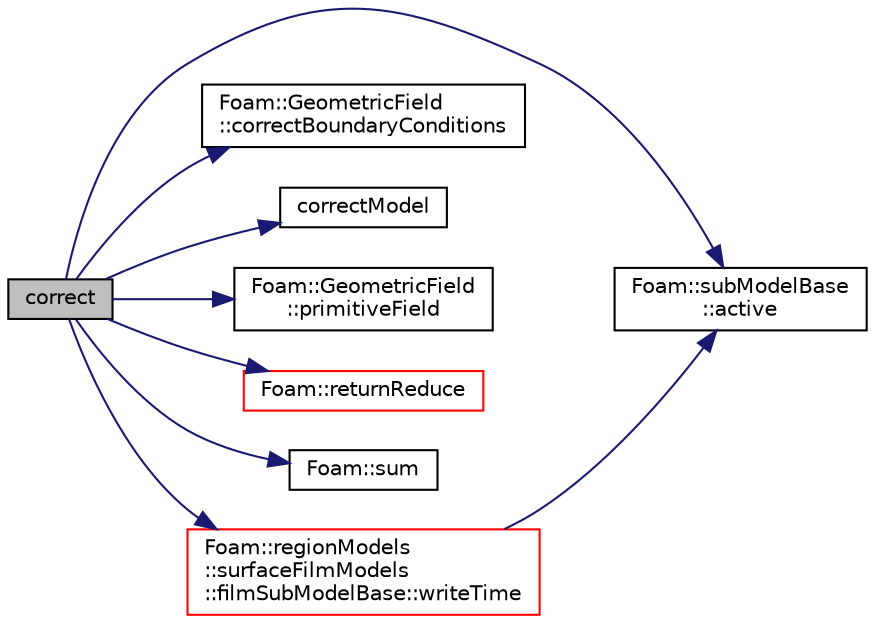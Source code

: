 digraph "correct"
{
  bgcolor="transparent";
  edge [fontname="Helvetica",fontsize="10",labelfontname="Helvetica",labelfontsize="10"];
  node [fontname="Helvetica",fontsize="10",shape=record];
  rankdir="LR";
  Node341 [label="correct",height=0.2,width=0.4,color="black", fillcolor="grey75", style="filled", fontcolor="black"];
  Node341 -> Node342 [color="midnightblue",fontsize="10",style="solid",fontname="Helvetica"];
  Node342 [label="Foam::subModelBase\l::active",height=0.2,width=0.4,color="black",URL="$a29573.html#ad9735e23cb0888fb98e1c5893aecff7e",tooltip="Return the model &#39;active&#39; status - default active = true. "];
  Node341 -> Node343 [color="midnightblue",fontsize="10",style="solid",fontname="Helvetica"];
  Node343 [label="Foam::GeometricField\l::correctBoundaryConditions",height=0.2,width=0.4,color="black",URL="$a23249.html#acaf6878ef900e593c4b20812f1b567d6",tooltip="Correct boundary field. "];
  Node341 -> Node344 [color="midnightblue",fontsize="10",style="solid",fontname="Helvetica"];
  Node344 [label="correctModel",height=0.2,width=0.4,color="black",URL="$a30249.html#a79e9113132d5f1a1ab45ea7a73eb7465",tooltip="Correct. "];
  Node341 -> Node345 [color="midnightblue",fontsize="10",style="solid",fontname="Helvetica"];
  Node345 [label="Foam::GeometricField\l::primitiveField",height=0.2,width=0.4,color="black",URL="$a23249.html#a3d8b34acd265b26c7d4984d1618f9ee2",tooltip="Return a const-reference to the internal field. "];
  Node341 -> Node346 [color="midnightblue",fontsize="10",style="solid",fontname="Helvetica"];
  Node346 [label="Foam::returnReduce",height=0.2,width=0.4,color="red",URL="$a21851.html#a8d528a67d2a9c6fe4fb94bc86872624b"];
  Node341 -> Node369 [color="midnightblue",fontsize="10",style="solid",fontname="Helvetica"];
  Node369 [label="Foam::sum",height=0.2,width=0.4,color="black",URL="$a21851.html#a3d8733143aad0e03b300186ab4bef137"];
  Node341 -> Node370 [color="midnightblue",fontsize="10",style="solid",fontname="Helvetica"];
  Node370 [label="Foam::regionModels\l::surfaceFilmModels\l::filmSubModelBase::writeTime",height=0.2,width=0.4,color="red",URL="$a30125.html#aef42d42061706ed8efb475bd1f7f1836",tooltip="Flag to indicate when to write a property. "];
  Node370 -> Node342 [color="midnightblue",fontsize="10",style="solid",fontname="Helvetica"];
}
